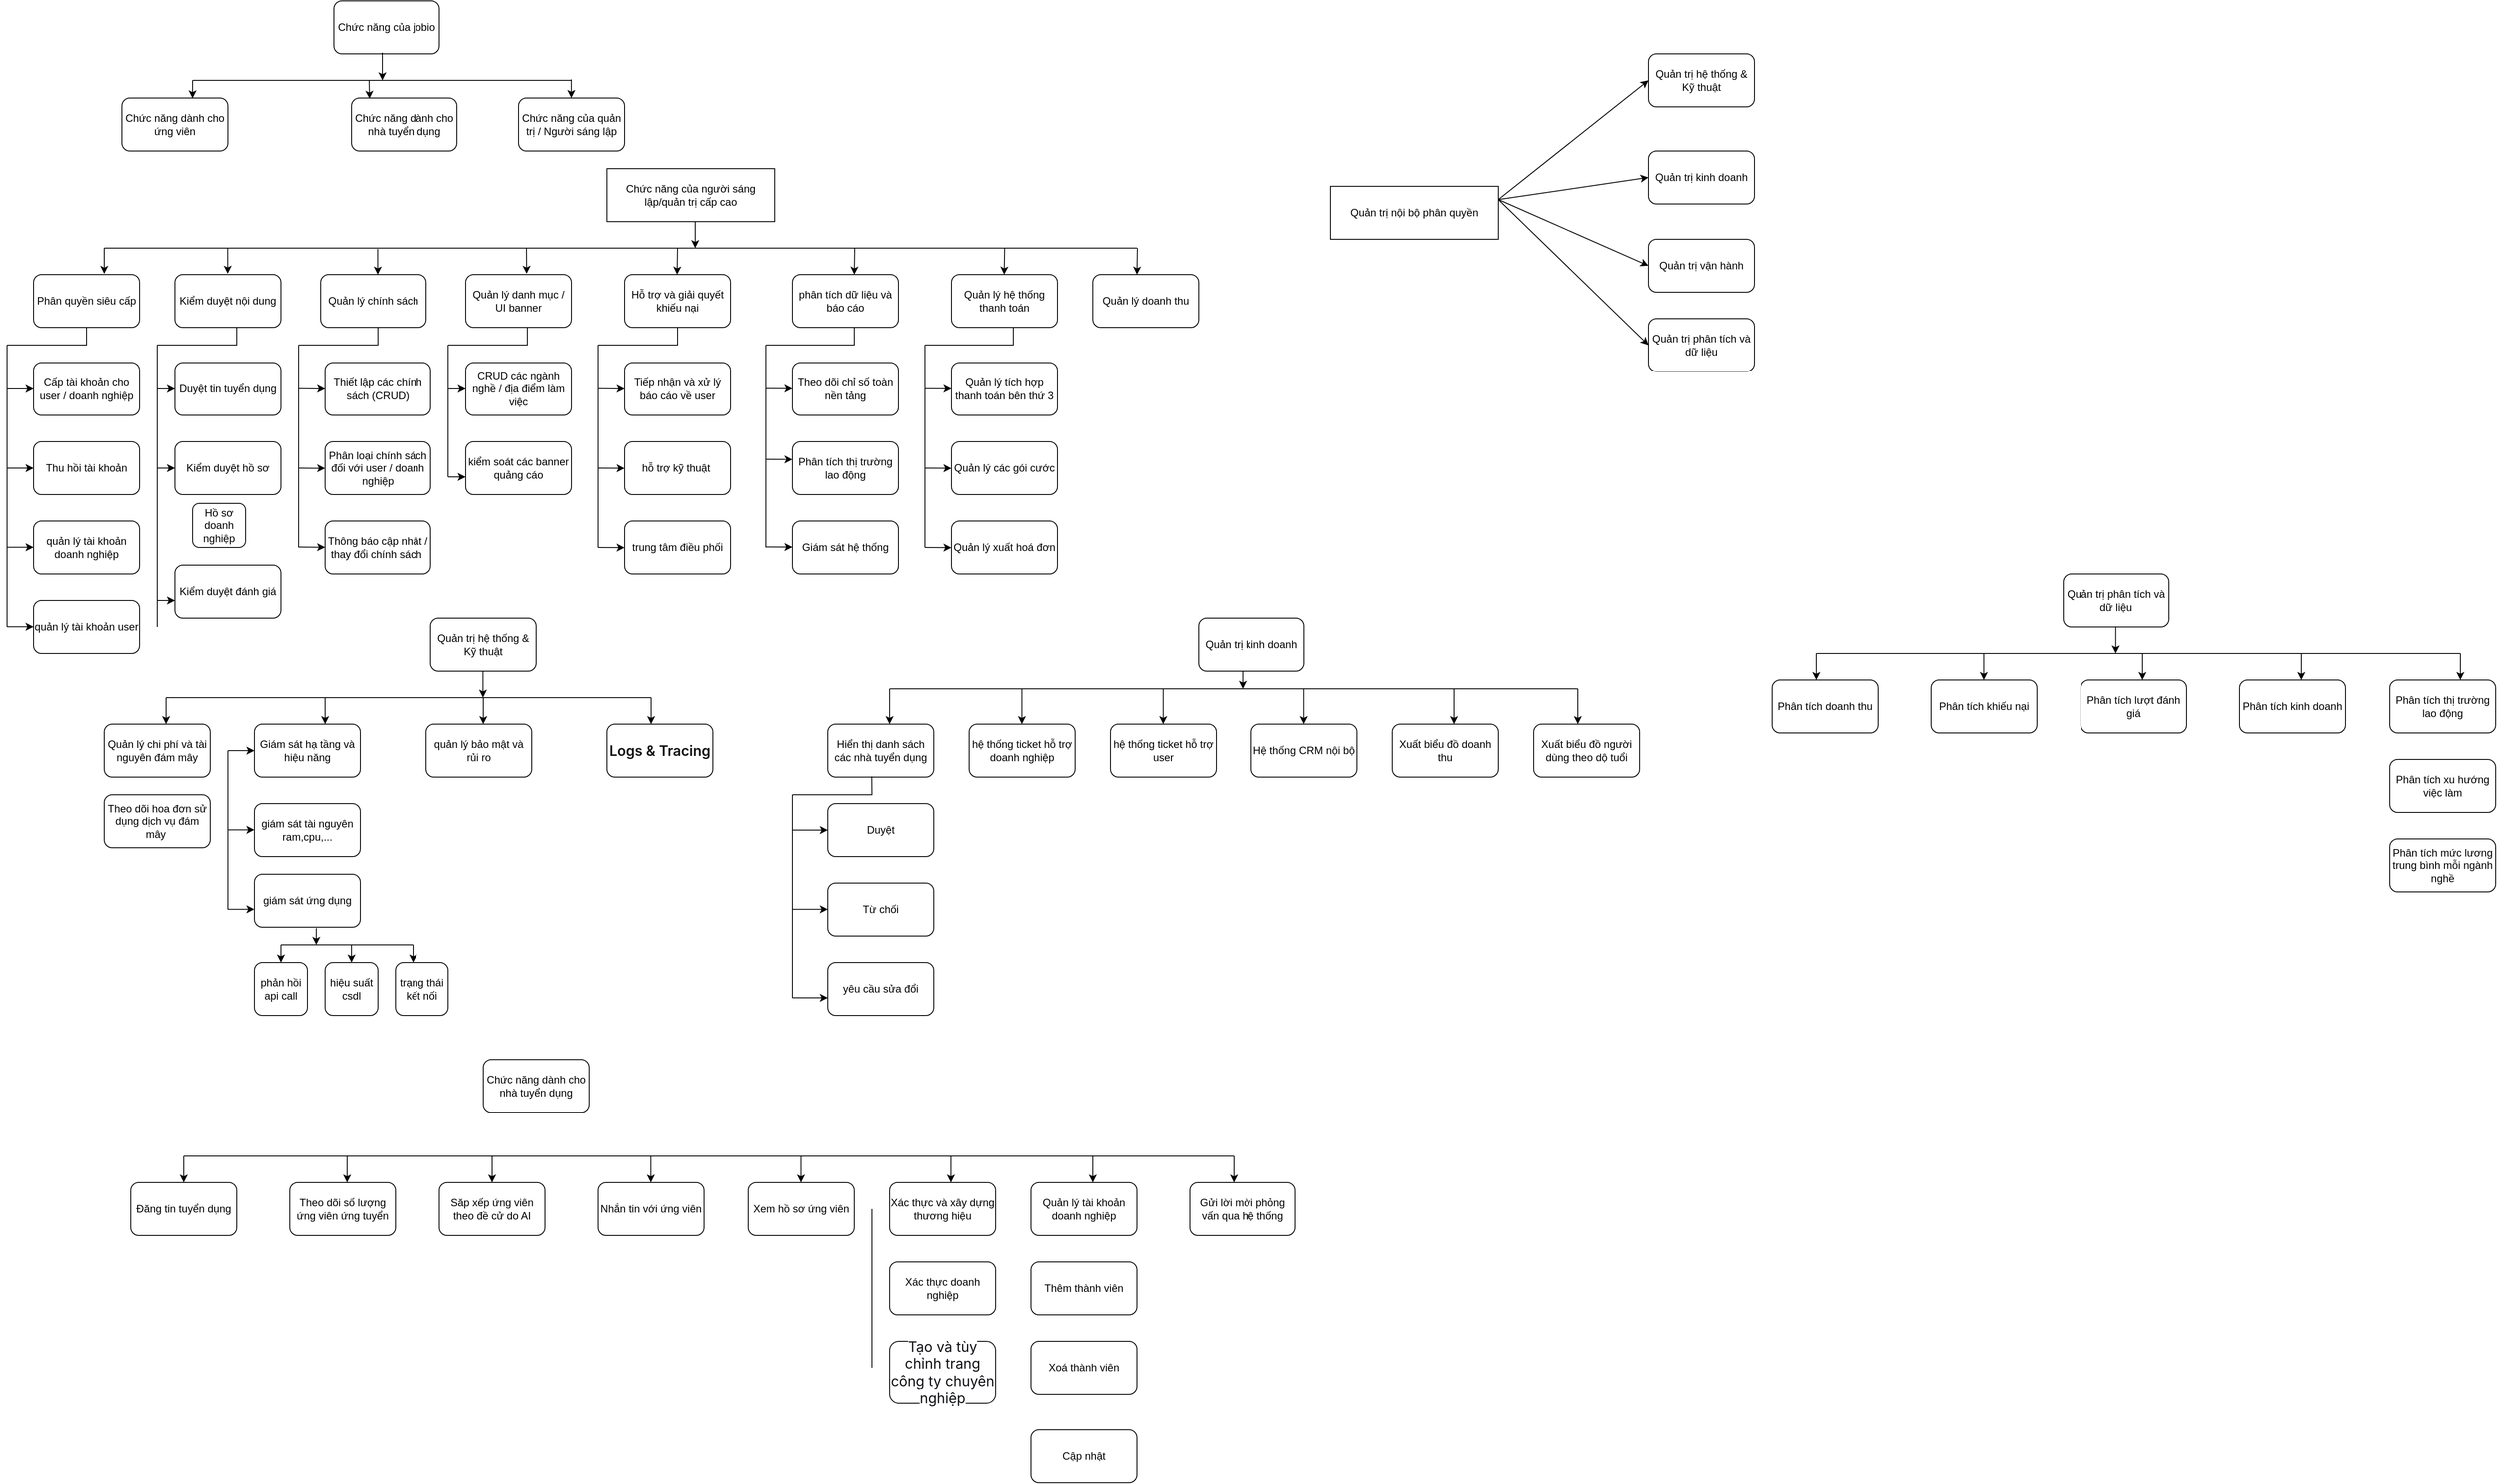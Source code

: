 <mxfile version="28.2.8">
  <diagram name="Page-1" id="l68N9XP2YMsely-68K35">
    <mxGraphModel dx="1571" dy="862" grid="1" gridSize="10" guides="1" tooltips="1" connect="1" arrows="1" fold="1" page="1" pageScale="1" pageWidth="850" pageHeight="1100" math="0" shadow="0">
      <root>
        <mxCell id="0" />
        <mxCell id="1" parent="0" />
        <mxCell id="_bx83p4NyNRHjwheVg7h-1" value="Chức năng của jobio" style="rounded=1;whiteSpace=wrap;html=1;" parent="1" vertex="1">
          <mxGeometry x="410" y="40" width="120" height="60" as="geometry" />
        </mxCell>
        <mxCell id="_bx83p4NyNRHjwheVg7h-2" value="Chức năng dành cho ứng viên" style="rounded=1;whiteSpace=wrap;html=1;" parent="1" vertex="1">
          <mxGeometry x="170" y="150" width="120" height="60" as="geometry" />
        </mxCell>
        <mxCell id="_bx83p4NyNRHjwheVg7h-3" value="Chức năng dành cho nhà tuyển dụng" style="rounded=1;whiteSpace=wrap;html=1;" parent="1" vertex="1">
          <mxGeometry x="430" y="150" width="120" height="60" as="geometry" />
        </mxCell>
        <mxCell id="_bx83p4NyNRHjwheVg7h-4" value="" style="endArrow=none;html=1;rounded=0;" parent="1" edge="1">
          <mxGeometry width="50" height="50" relative="1" as="geometry">
            <mxPoint x="250" y="130" as="sourcePoint" />
            <mxPoint x="680" y="130" as="targetPoint" />
          </mxGeometry>
        </mxCell>
        <mxCell id="_bx83p4NyNRHjwheVg7h-5" value="" style="endArrow=classic;html=1;rounded=0;entryX=0.17;entryY=0.013;entryDx=0;entryDy=0;entryPerimeter=0;" parent="1" target="_bx83p4NyNRHjwheVg7h-3" edge="1">
          <mxGeometry width="50" height="50" relative="1" as="geometry">
            <mxPoint x="450" y="130" as="sourcePoint" />
            <mxPoint x="500" y="80" as="targetPoint" />
          </mxGeometry>
        </mxCell>
        <mxCell id="_bx83p4NyNRHjwheVg7h-6" value="" style="endArrow=classic;html=1;rounded=0;exitX=0.458;exitY=0.977;exitDx=0;exitDy=0;exitPerimeter=0;" parent="1" source="_bx83p4NyNRHjwheVg7h-1" edge="1">
          <mxGeometry width="50" height="50" relative="1" as="geometry">
            <mxPoint x="360" y="200" as="sourcePoint" />
            <mxPoint x="465" y="130" as="targetPoint" />
          </mxGeometry>
        </mxCell>
        <mxCell id="_bx83p4NyNRHjwheVg7h-7" value="" style="endArrow=classic;html=1;rounded=0;entryX=0.666;entryY=0.006;entryDx=0;entryDy=0;entryPerimeter=0;" parent="1" target="_bx83p4NyNRHjwheVg7h-2" edge="1">
          <mxGeometry width="50" height="50" relative="1" as="geometry">
            <mxPoint x="250" y="130" as="sourcePoint" />
            <mxPoint x="310" y="190" as="targetPoint" />
          </mxGeometry>
        </mxCell>
        <mxCell id="_bx83p4NyNRHjwheVg7h-8" value="Chức năng của quản trị / Người sáng lập" style="rounded=1;whiteSpace=wrap;html=1;" parent="1" vertex="1">
          <mxGeometry x="620" y="150" width="120" height="60" as="geometry" />
        </mxCell>
        <mxCell id="_bx83p4NyNRHjwheVg7h-9" value="" style="endArrow=classic;html=1;rounded=0;entryX=0.17;entryY=0.013;entryDx=0;entryDy=0;entryPerimeter=0;" parent="1" edge="1">
          <mxGeometry width="50" height="50" relative="1" as="geometry">
            <mxPoint x="679.9" y="129" as="sourcePoint" />
            <mxPoint x="679.9" y="150" as="targetPoint" />
          </mxGeometry>
        </mxCell>
        <mxCell id="_bx83p4NyNRHjwheVg7h-10" value="Chức năng của người sáng lập/quản trị cấp cao" style="rounded=0;whiteSpace=wrap;html=1;" parent="1" vertex="1">
          <mxGeometry x="720" y="230" width="190" height="60" as="geometry" />
        </mxCell>
        <mxCell id="_bx83p4NyNRHjwheVg7h-11" value="Phân quyền siêu cấp" style="rounded=1;whiteSpace=wrap;html=1;" parent="1" vertex="1">
          <mxGeometry x="70" y="350" width="120" height="60" as="geometry" />
        </mxCell>
        <mxCell id="_bx83p4NyNRHjwheVg7h-12" value="Cấp tài khoản cho user / doanh nghiệp" style="rounded=1;whiteSpace=wrap;html=1;" parent="1" vertex="1">
          <mxGeometry x="70" y="450" width="120" height="60" as="geometry" />
        </mxCell>
        <mxCell id="_bx83p4NyNRHjwheVg7h-13" value="Thu hồi tài khoản" style="rounded=1;whiteSpace=wrap;html=1;" parent="1" vertex="1">
          <mxGeometry x="70" y="540" width="120" height="60" as="geometry" />
        </mxCell>
        <mxCell id="_bx83p4NyNRHjwheVg7h-14" value="quản lý tài khoản doanh nghiệp" style="rounded=1;whiteSpace=wrap;html=1;" parent="1" vertex="1">
          <mxGeometry x="70" y="630" width="120" height="60" as="geometry" />
        </mxCell>
        <mxCell id="_bx83p4NyNRHjwheVg7h-15" value="quản lý tài khoản user" style="rounded=1;whiteSpace=wrap;html=1;" parent="1" vertex="1">
          <mxGeometry x="70" y="720" width="120" height="60" as="geometry" />
        </mxCell>
        <mxCell id="_bx83p4NyNRHjwheVg7h-16" value="" style="endArrow=none;html=1;rounded=0;" parent="1" edge="1">
          <mxGeometry width="50" height="50" relative="1" as="geometry">
            <mxPoint x="40" y="750" as="sourcePoint" />
            <mxPoint x="40" y="430" as="targetPoint" />
          </mxGeometry>
        </mxCell>
        <mxCell id="_bx83p4NyNRHjwheVg7h-17" value="" style="endArrow=classic;html=1;rounded=0;entryX=0;entryY=0.5;entryDx=0;entryDy=0;" parent="1" target="_bx83p4NyNRHjwheVg7h-12" edge="1">
          <mxGeometry width="50" height="50" relative="1" as="geometry">
            <mxPoint x="40" y="480" as="sourcePoint" />
            <mxPoint x="90" y="430" as="targetPoint" />
          </mxGeometry>
        </mxCell>
        <mxCell id="_bx83p4NyNRHjwheVg7h-18" value="" style="endArrow=classic;html=1;rounded=0;entryX=0;entryY=0.5;entryDx=0;entryDy=0;" parent="1" edge="1">
          <mxGeometry width="50" height="50" relative="1" as="geometry">
            <mxPoint x="40" y="570" as="sourcePoint" />
            <mxPoint x="70" y="570" as="targetPoint" />
          </mxGeometry>
        </mxCell>
        <mxCell id="_bx83p4NyNRHjwheVg7h-19" value="" style="endArrow=classic;html=1;rounded=0;entryX=0;entryY=0.5;entryDx=0;entryDy=0;" parent="1" edge="1">
          <mxGeometry width="50" height="50" relative="1" as="geometry">
            <mxPoint x="40" y="659.76" as="sourcePoint" />
            <mxPoint x="70" y="659.76" as="targetPoint" />
          </mxGeometry>
        </mxCell>
        <mxCell id="_bx83p4NyNRHjwheVg7h-20" value="" style="endArrow=classic;html=1;rounded=0;entryX=0;entryY=0.5;entryDx=0;entryDy=0;" parent="1" edge="1">
          <mxGeometry width="50" height="50" relative="1" as="geometry">
            <mxPoint x="40" y="749.76" as="sourcePoint" />
            <mxPoint x="70" y="749.76" as="targetPoint" />
          </mxGeometry>
        </mxCell>
        <mxCell id="_bx83p4NyNRHjwheVg7h-21" value="" style="endArrow=none;html=1;rounded=0;entryX=0.5;entryY=1;entryDx=0;entryDy=0;" parent="1" target="_bx83p4NyNRHjwheVg7h-11" edge="1">
          <mxGeometry width="50" height="50" relative="1" as="geometry">
            <mxPoint x="40" y="430" as="sourcePoint" />
            <mxPoint x="90" y="380" as="targetPoint" />
            <Array as="points">
              <mxPoint x="130" y="430" />
            </Array>
          </mxGeometry>
        </mxCell>
        <mxCell id="_bx83p4NyNRHjwheVg7h-22" value="Kiểm duyệt nội dung" style="rounded=1;whiteSpace=wrap;html=1;" parent="1" vertex="1">
          <mxGeometry x="230" y="350" width="120" height="60" as="geometry" />
        </mxCell>
        <mxCell id="_bx83p4NyNRHjwheVg7h-23" value="Duyệt tin tuyển dụng" style="rounded=1;whiteSpace=wrap;html=1;" parent="1" vertex="1">
          <mxGeometry x="230" y="450" width="120" height="60" as="geometry" />
        </mxCell>
        <mxCell id="_bx83p4NyNRHjwheVg7h-24" value="Kiểm duyệt hồ sơ" style="rounded=1;whiteSpace=wrap;html=1;" parent="1" vertex="1">
          <mxGeometry x="230" y="540" width="120" height="60" as="geometry" />
        </mxCell>
        <mxCell id="_bx83p4NyNRHjwheVg7h-25" value="Hồ sơ doanh nghiệp" style="rounded=1;whiteSpace=wrap;html=1;" parent="1" vertex="1">
          <mxGeometry x="250" y="610" width="60" height="50" as="geometry" />
        </mxCell>
        <mxCell id="_bx83p4NyNRHjwheVg7h-26" value="Kiểm duyệt đánh giá" style="rounded=1;whiteSpace=wrap;html=1;" parent="1" vertex="1">
          <mxGeometry x="230" y="680" width="120" height="60" as="geometry" />
        </mxCell>
        <mxCell id="_bx83p4NyNRHjwheVg7h-27" value="" style="endArrow=none;html=1;rounded=0;" parent="1" edge="1">
          <mxGeometry width="50" height="50" relative="1" as="geometry">
            <mxPoint x="210" y="750" as="sourcePoint" />
            <mxPoint x="210" y="430" as="targetPoint" />
          </mxGeometry>
        </mxCell>
        <mxCell id="_bx83p4NyNRHjwheVg7h-28" value="" style="endArrow=none;html=1;rounded=0;entryX=0.5;entryY=1;entryDx=0;entryDy=0;" parent="1" edge="1">
          <mxGeometry width="50" height="50" relative="1" as="geometry">
            <mxPoint x="210" y="430" as="sourcePoint" />
            <mxPoint x="300" y="410" as="targetPoint" />
            <Array as="points">
              <mxPoint x="300" y="430" />
            </Array>
          </mxGeometry>
        </mxCell>
        <mxCell id="_bx83p4NyNRHjwheVg7h-29" value="" style="endArrow=classic;html=1;rounded=0;entryX=0;entryY=0.5;entryDx=0;entryDy=0;" parent="1" target="_bx83p4NyNRHjwheVg7h-23" edge="1">
          <mxGeometry width="50" height="50" relative="1" as="geometry">
            <mxPoint x="210" y="480" as="sourcePoint" />
            <mxPoint x="260" y="430" as="targetPoint" />
          </mxGeometry>
        </mxCell>
        <mxCell id="_bx83p4NyNRHjwheVg7h-30" value="" style="endArrow=classic;html=1;rounded=0;entryX=0;entryY=0.5;entryDx=0;entryDy=0;" parent="1" edge="1">
          <mxGeometry width="50" height="50" relative="1" as="geometry">
            <mxPoint x="210" y="570" as="sourcePoint" />
            <mxPoint x="230" y="570" as="targetPoint" />
          </mxGeometry>
        </mxCell>
        <mxCell id="_bx83p4NyNRHjwheVg7h-31" value="" style="endArrow=classic;html=1;rounded=0;entryX=0;entryY=0.5;entryDx=0;entryDy=0;" parent="1" edge="1">
          <mxGeometry width="50" height="50" relative="1" as="geometry">
            <mxPoint x="210" y="720" as="sourcePoint" />
            <mxPoint x="230" y="720" as="targetPoint" />
          </mxGeometry>
        </mxCell>
        <mxCell id="_bx83p4NyNRHjwheVg7h-32" value="Quản lý chính sách" style="rounded=1;whiteSpace=wrap;html=1;" parent="1" vertex="1">
          <mxGeometry x="395" y="350" width="120" height="60" as="geometry" />
        </mxCell>
        <mxCell id="_bx83p4NyNRHjwheVg7h-33" value="Thiết lập các chính sách (CRUD)" style="rounded=1;whiteSpace=wrap;html=1;" parent="1" vertex="1">
          <mxGeometry x="400" y="450" width="120" height="60" as="geometry" />
        </mxCell>
        <mxCell id="_bx83p4NyNRHjwheVg7h-34" value="Phân loại chính sách đối với user / doanh nghiệp" style="rounded=1;whiteSpace=wrap;html=1;" parent="1" vertex="1">
          <mxGeometry x="400" y="540" width="120" height="60" as="geometry" />
        </mxCell>
        <mxCell id="_bx83p4NyNRHjwheVg7h-35" value="Thông báo cập nhật / thay đổi chính sách&amp;nbsp;" style="rounded=1;whiteSpace=wrap;html=1;" parent="1" vertex="1">
          <mxGeometry x="400" y="630" width="120" height="60" as="geometry" />
        </mxCell>
        <mxCell id="_bx83p4NyNRHjwheVg7h-36" value="" style="endArrow=none;html=1;rounded=0;" parent="1" edge="1">
          <mxGeometry width="50" height="50" relative="1" as="geometry">
            <mxPoint x="370" y="660" as="sourcePoint" />
            <mxPoint x="370" y="430" as="targetPoint" />
          </mxGeometry>
        </mxCell>
        <mxCell id="_bx83p4NyNRHjwheVg7h-37" value="" style="endArrow=classic;html=1;rounded=0;entryX=0;entryY=0.5;entryDx=0;entryDy=0;" parent="1" target="_bx83p4NyNRHjwheVg7h-33" edge="1">
          <mxGeometry width="50" height="50" relative="1" as="geometry">
            <mxPoint x="370" y="479.76" as="sourcePoint" />
            <mxPoint x="390" y="479.76" as="targetPoint" />
          </mxGeometry>
        </mxCell>
        <mxCell id="_bx83p4NyNRHjwheVg7h-38" value="" style="endArrow=classic;html=1;rounded=0;entryX=0;entryY=0.5;entryDx=0;entryDy=0;" parent="1" edge="1">
          <mxGeometry width="50" height="50" relative="1" as="geometry">
            <mxPoint x="370" y="659.52" as="sourcePoint" />
            <mxPoint x="400" y="659.76" as="targetPoint" />
          </mxGeometry>
        </mxCell>
        <mxCell id="_bx83p4NyNRHjwheVg7h-39" value="" style="endArrow=classic;html=1;rounded=0;entryX=0;entryY=0.5;entryDx=0;entryDy=0;" parent="1" edge="1">
          <mxGeometry width="50" height="50" relative="1" as="geometry">
            <mxPoint x="370" y="570" as="sourcePoint" />
            <mxPoint x="400" y="570.24" as="targetPoint" />
          </mxGeometry>
        </mxCell>
        <mxCell id="_bx83p4NyNRHjwheVg7h-40" value="" style="endArrow=none;html=1;rounded=0;entryX=0.5;entryY=1;entryDx=0;entryDy=0;" parent="1" edge="1">
          <mxGeometry width="50" height="50" relative="1" as="geometry">
            <mxPoint x="370" y="430" as="sourcePoint" />
            <mxPoint x="460" y="410" as="targetPoint" />
            <Array as="points">
              <mxPoint x="460" y="430" />
            </Array>
          </mxGeometry>
        </mxCell>
        <mxCell id="_bx83p4NyNRHjwheVg7h-41" value="" style="endArrow=none;html=1;rounded=0;" parent="1" edge="1">
          <mxGeometry width="50" height="50" relative="1" as="geometry">
            <mxPoint x="150" y="320" as="sourcePoint" />
            <mxPoint x="1320" y="320" as="targetPoint" />
          </mxGeometry>
        </mxCell>
        <mxCell id="_bx83p4NyNRHjwheVg7h-42" value="" style="endArrow=classic;html=1;rounded=0;entryX=0.667;entryY=-0.014;entryDx=0;entryDy=0;entryPerimeter=0;" parent="1" target="_bx83p4NyNRHjwheVg7h-11" edge="1">
          <mxGeometry width="50" height="50" relative="1" as="geometry">
            <mxPoint x="150" y="320" as="sourcePoint" />
            <mxPoint x="200" y="270" as="targetPoint" />
          </mxGeometry>
        </mxCell>
        <mxCell id="_bx83p4NyNRHjwheVg7h-43" value="" style="endArrow=classic;html=1;rounded=0;entryX=0.667;entryY=-0.014;entryDx=0;entryDy=0;entryPerimeter=0;" parent="1" edge="1">
          <mxGeometry width="50" height="50" relative="1" as="geometry">
            <mxPoint x="289.76" y="320" as="sourcePoint" />
            <mxPoint x="289.76" y="349" as="targetPoint" />
          </mxGeometry>
        </mxCell>
        <mxCell id="_bx83p4NyNRHjwheVg7h-44" value="" style="endArrow=classic;html=1;rounded=0;entryX=0.667;entryY=-0.014;entryDx=0;entryDy=0;entryPerimeter=0;" parent="1" edge="1">
          <mxGeometry width="50" height="50" relative="1" as="geometry">
            <mxPoint x="459.76" y="321" as="sourcePoint" />
            <mxPoint x="459.76" y="350" as="targetPoint" />
          </mxGeometry>
        </mxCell>
        <mxCell id="_bx83p4NyNRHjwheVg7h-45" value="Quản lý danh mục / UI banner" style="rounded=1;whiteSpace=wrap;html=1;" parent="1" vertex="1">
          <mxGeometry x="560" y="350" width="120" height="60" as="geometry" />
        </mxCell>
        <mxCell id="_bx83p4NyNRHjwheVg7h-46" value="CRUD các ngành nghề / địa điểm làm việc" style="rounded=1;whiteSpace=wrap;html=1;" parent="1" vertex="1">
          <mxGeometry x="560" y="450" width="120" height="60" as="geometry" />
        </mxCell>
        <mxCell id="_bx83p4NyNRHjwheVg7h-47" value="kiểm soát các banner quảng cáo" style="rounded=1;whiteSpace=wrap;html=1;" parent="1" vertex="1">
          <mxGeometry x="560" y="540" width="120" height="60" as="geometry" />
        </mxCell>
        <mxCell id="_bx83p4NyNRHjwheVg7h-48" value="Hỗ trợ và giải quyết khiếu nại" style="rounded=1;whiteSpace=wrap;html=1;" parent="1" vertex="1">
          <mxGeometry x="740" y="350" width="120" height="60" as="geometry" />
        </mxCell>
        <mxCell id="_bx83p4NyNRHjwheVg7h-49" value="Tiếp nhận và xử lý báo cáo về user" style="rounded=1;whiteSpace=wrap;html=1;" parent="1" vertex="1">
          <mxGeometry x="740" y="450" width="120" height="60" as="geometry" />
        </mxCell>
        <mxCell id="_bx83p4NyNRHjwheVg7h-50" value="hỗ trợ kỹ thuật&amp;nbsp;" style="rounded=1;whiteSpace=wrap;html=1;" parent="1" vertex="1">
          <mxGeometry x="740" y="540" width="120" height="60" as="geometry" />
        </mxCell>
        <mxCell id="_bx83p4NyNRHjwheVg7h-51" value="trung tâm điều phối" style="rounded=1;whiteSpace=wrap;html=1;" parent="1" vertex="1">
          <mxGeometry x="740" y="630" width="120" height="60" as="geometry" />
        </mxCell>
        <mxCell id="_bx83p4NyNRHjwheVg7h-52" value="phân tích dữ liệu và báo cáo" style="rounded=1;whiteSpace=wrap;html=1;" parent="1" vertex="1">
          <mxGeometry x="930" y="350" width="120" height="60" as="geometry" />
        </mxCell>
        <mxCell id="_bx83p4NyNRHjwheVg7h-53" value="Theo dõi chỉ số toàn nền tảng" style="rounded=1;whiteSpace=wrap;html=1;" parent="1" vertex="1">
          <mxGeometry x="930" y="450" width="120" height="60" as="geometry" />
        </mxCell>
        <mxCell id="_bx83p4NyNRHjwheVg7h-54" value="Phân tích thị trường lao động" style="rounded=1;whiteSpace=wrap;html=1;" parent="1" vertex="1">
          <mxGeometry x="930" y="540" width="120" height="60" as="geometry" />
        </mxCell>
        <mxCell id="_bx83p4NyNRHjwheVg7h-55" value="Giám sát hệ thống" style="rounded=1;whiteSpace=wrap;html=1;" parent="1" vertex="1">
          <mxGeometry x="930" y="630" width="120" height="60" as="geometry" />
        </mxCell>
        <mxCell id="_bx83p4NyNRHjwheVg7h-56" value="" style="endArrow=classic;html=1;rounded=0;entryX=0.577;entryY=-0.016;entryDx=0;entryDy=0;entryPerimeter=0;" parent="1" target="_bx83p4NyNRHjwheVg7h-45" edge="1">
          <mxGeometry width="50" height="50" relative="1" as="geometry">
            <mxPoint x="629" y="320" as="sourcePoint" />
            <mxPoint x="680" y="270" as="targetPoint" />
          </mxGeometry>
        </mxCell>
        <mxCell id="_bx83p4NyNRHjwheVg7h-57" value="" style="endArrow=classic;html=1;rounded=0;entryX=0.577;entryY=-0.016;entryDx=0;entryDy=0;entryPerimeter=0;" parent="1" edge="1">
          <mxGeometry width="50" height="50" relative="1" as="geometry">
            <mxPoint x="800" y="320" as="sourcePoint" />
            <mxPoint x="799.5" y="350" as="targetPoint" />
          </mxGeometry>
        </mxCell>
        <mxCell id="_bx83p4NyNRHjwheVg7h-58" value="" style="endArrow=classic;html=1;rounded=0;entryX=0.577;entryY=-0.016;entryDx=0;entryDy=0;entryPerimeter=0;" parent="1" edge="1">
          <mxGeometry width="50" height="50" relative="1" as="geometry">
            <mxPoint x="1000.5" y="320" as="sourcePoint" />
            <mxPoint x="1000" y="350" as="targetPoint" />
          </mxGeometry>
        </mxCell>
        <mxCell id="_bx83p4NyNRHjwheVg7h-59" value="" style="endArrow=none;html=1;rounded=0;" parent="1" edge="1">
          <mxGeometry width="50" height="50" relative="1" as="geometry">
            <mxPoint x="540" y="580" as="sourcePoint" />
            <mxPoint x="540" y="430" as="targetPoint" />
          </mxGeometry>
        </mxCell>
        <mxCell id="_bx83p4NyNRHjwheVg7h-60" value="" style="endArrow=none;html=1;rounded=0;entryX=0.5;entryY=1;entryDx=0;entryDy=0;" parent="1" edge="1">
          <mxGeometry width="50" height="50" relative="1" as="geometry">
            <mxPoint x="540" y="430" as="sourcePoint" />
            <mxPoint x="630" y="410" as="targetPoint" />
            <Array as="points">
              <mxPoint x="630" y="430" />
            </Array>
          </mxGeometry>
        </mxCell>
        <mxCell id="_bx83p4NyNRHjwheVg7h-61" value="" style="endArrow=classic;html=1;rounded=0;" parent="1" edge="1">
          <mxGeometry width="50" height="50" relative="1" as="geometry">
            <mxPoint x="540" y="480" as="sourcePoint" />
            <mxPoint x="560" y="480" as="targetPoint" />
          </mxGeometry>
        </mxCell>
        <mxCell id="_bx83p4NyNRHjwheVg7h-62" value="" style="endArrow=classic;html=1;rounded=0;" parent="1" edge="1">
          <mxGeometry width="50" height="50" relative="1" as="geometry">
            <mxPoint x="540" y="580" as="sourcePoint" />
            <mxPoint x="560" y="580" as="targetPoint" />
          </mxGeometry>
        </mxCell>
        <mxCell id="_bx83p4NyNRHjwheVg7h-63" value="" style="endArrow=none;html=1;rounded=0;" parent="1" edge="1">
          <mxGeometry width="50" height="50" relative="1" as="geometry">
            <mxPoint x="710" y="660" as="sourcePoint" />
            <mxPoint x="710" y="430" as="targetPoint" />
          </mxGeometry>
        </mxCell>
        <mxCell id="_bx83p4NyNRHjwheVg7h-64" value="" style="endArrow=none;html=1;rounded=0;entryX=0.5;entryY=1;entryDx=0;entryDy=0;" parent="1" edge="1">
          <mxGeometry width="50" height="50" relative="1" as="geometry">
            <mxPoint x="710" y="430" as="sourcePoint" />
            <mxPoint x="800" y="410" as="targetPoint" />
            <Array as="points">
              <mxPoint x="800" y="430" />
            </Array>
          </mxGeometry>
        </mxCell>
        <mxCell id="_bx83p4NyNRHjwheVg7h-65" value="" style="endArrow=classic;html=1;rounded=0;entryX=0;entryY=0.5;entryDx=0;entryDy=0;" parent="1" target="_bx83p4NyNRHjwheVg7h-49" edge="1">
          <mxGeometry width="50" height="50" relative="1" as="geometry">
            <mxPoint x="710" y="479.81" as="sourcePoint" />
            <mxPoint x="730" y="479.81" as="targetPoint" />
          </mxGeometry>
        </mxCell>
        <mxCell id="_bx83p4NyNRHjwheVg7h-66" value="" style="endArrow=classic;html=1;rounded=0;entryX=0;entryY=0.5;entryDx=0;entryDy=0;" parent="1" edge="1">
          <mxGeometry width="50" height="50" relative="1" as="geometry">
            <mxPoint x="710" y="570" as="sourcePoint" />
            <mxPoint x="740" y="570.19" as="targetPoint" />
          </mxGeometry>
        </mxCell>
        <mxCell id="_bx83p4NyNRHjwheVg7h-67" value="" style="endArrow=classic;html=1;rounded=0;entryX=0;entryY=0.5;entryDx=0;entryDy=0;" parent="1" edge="1">
          <mxGeometry width="50" height="50" relative="1" as="geometry">
            <mxPoint x="710" y="660" as="sourcePoint" />
            <mxPoint x="740" y="660.19" as="targetPoint" />
          </mxGeometry>
        </mxCell>
        <mxCell id="_bx83p4NyNRHjwheVg7h-68" value="" style="endArrow=none;html=1;rounded=0;" parent="1" edge="1">
          <mxGeometry width="50" height="50" relative="1" as="geometry">
            <mxPoint x="900" y="660" as="sourcePoint" />
            <mxPoint x="900" y="430" as="targetPoint" />
          </mxGeometry>
        </mxCell>
        <mxCell id="_bx83p4NyNRHjwheVg7h-69" value="" style="endArrow=none;html=1;rounded=0;entryX=0.5;entryY=1;entryDx=0;entryDy=0;" parent="1" edge="1">
          <mxGeometry width="50" height="50" relative="1" as="geometry">
            <mxPoint x="900" y="430" as="sourcePoint" />
            <mxPoint x="1000" y="410" as="targetPoint" />
            <Array as="points">
              <mxPoint x="1000" y="430" />
            </Array>
          </mxGeometry>
        </mxCell>
        <mxCell id="_bx83p4NyNRHjwheVg7h-70" value="" style="endArrow=classic;html=1;rounded=0;entryX=0;entryY=0.5;entryDx=0;entryDy=0;" parent="1" edge="1">
          <mxGeometry width="50" height="50" relative="1" as="geometry">
            <mxPoint x="900" y="479.67" as="sourcePoint" />
            <mxPoint x="930" y="479.86" as="targetPoint" />
          </mxGeometry>
        </mxCell>
        <mxCell id="_bx83p4NyNRHjwheVg7h-71" value="" style="endArrow=classic;html=1;rounded=0;entryX=0;entryY=0.5;entryDx=0;entryDy=0;" parent="1" edge="1">
          <mxGeometry width="50" height="50" relative="1" as="geometry">
            <mxPoint x="900" y="560" as="sourcePoint" />
            <mxPoint x="930" y="560.19" as="targetPoint" />
          </mxGeometry>
        </mxCell>
        <mxCell id="_bx83p4NyNRHjwheVg7h-72" value="" style="endArrow=classic;html=1;rounded=0;entryX=0;entryY=0.5;entryDx=0;entryDy=0;" parent="1" edge="1">
          <mxGeometry width="50" height="50" relative="1" as="geometry">
            <mxPoint x="900" y="659.33" as="sourcePoint" />
            <mxPoint x="930" y="659.52" as="targetPoint" />
          </mxGeometry>
        </mxCell>
        <mxCell id="_bx83p4NyNRHjwheVg7h-73" value="Quản lý hệ thống thanh toán" style="rounded=1;whiteSpace=wrap;html=1;" parent="1" vertex="1">
          <mxGeometry x="1110" y="350" width="120" height="60" as="geometry" />
        </mxCell>
        <mxCell id="_bx83p4NyNRHjwheVg7h-74" value="Quản lý tích hợp thanh toán bên thứ 3" style="rounded=1;whiteSpace=wrap;html=1;" parent="1" vertex="1">
          <mxGeometry x="1110" y="450" width="120" height="60" as="geometry" />
        </mxCell>
        <mxCell id="_bx83p4NyNRHjwheVg7h-75" value="Quản lý các gói cước" style="rounded=1;whiteSpace=wrap;html=1;" parent="1" vertex="1">
          <mxGeometry x="1110" y="540" width="120" height="60" as="geometry" />
        </mxCell>
        <mxCell id="_bx83p4NyNRHjwheVg7h-76" value="Quản lý xuất hoá đơn" style="rounded=1;whiteSpace=wrap;html=1;" parent="1" vertex="1">
          <mxGeometry x="1110" y="630" width="120" height="60" as="geometry" />
        </mxCell>
        <mxCell id="_bx83p4NyNRHjwheVg7h-77" value="" style="endArrow=none;html=1;rounded=0;" parent="1" edge="1">
          <mxGeometry width="50" height="50" relative="1" as="geometry">
            <mxPoint x="1080" y="660" as="sourcePoint" />
            <mxPoint x="1080" y="430" as="targetPoint" />
          </mxGeometry>
        </mxCell>
        <mxCell id="_bx83p4NyNRHjwheVg7h-78" value="" style="endArrow=classic;html=1;rounded=0;entryX=0;entryY=0.5;entryDx=0;entryDy=0;" parent="1" edge="1">
          <mxGeometry width="50" height="50" relative="1" as="geometry">
            <mxPoint x="1080" y="479.71" as="sourcePoint" />
            <mxPoint x="1110" y="479.9" as="targetPoint" />
          </mxGeometry>
        </mxCell>
        <mxCell id="_bx83p4NyNRHjwheVg7h-79" value="" style="endArrow=classic;html=1;rounded=0;entryX=0;entryY=0.5;entryDx=0;entryDy=0;" parent="1" edge="1">
          <mxGeometry width="50" height="50" relative="1" as="geometry">
            <mxPoint x="1080" y="570" as="sourcePoint" />
            <mxPoint x="1110" y="570.19" as="targetPoint" />
          </mxGeometry>
        </mxCell>
        <mxCell id="_bx83p4NyNRHjwheVg7h-80" value="" style="endArrow=classic;html=1;rounded=0;entryX=0;entryY=0.5;entryDx=0;entryDy=0;" parent="1" edge="1">
          <mxGeometry width="50" height="50" relative="1" as="geometry">
            <mxPoint x="1080" y="660" as="sourcePoint" />
            <mxPoint x="1110" y="660.19" as="targetPoint" />
          </mxGeometry>
        </mxCell>
        <mxCell id="_bx83p4NyNRHjwheVg7h-81" value="" style="endArrow=none;html=1;rounded=0;entryX=0.5;entryY=1;entryDx=0;entryDy=0;" parent="1" edge="1">
          <mxGeometry width="50" height="50" relative="1" as="geometry">
            <mxPoint x="1080" y="430" as="sourcePoint" />
            <mxPoint x="1180" y="410" as="targetPoint" />
            <Array as="points">
              <mxPoint x="1180" y="430" />
            </Array>
          </mxGeometry>
        </mxCell>
        <mxCell id="_bx83p4NyNRHjwheVg7h-82" value="" style="endArrow=classic;html=1;rounded=0;entryX=0.577;entryY=-0.016;entryDx=0;entryDy=0;entryPerimeter=0;" parent="1" edge="1">
          <mxGeometry width="50" height="50" relative="1" as="geometry">
            <mxPoint x="1170.21" y="320" as="sourcePoint" />
            <mxPoint x="1169.71" y="350" as="targetPoint" />
          </mxGeometry>
        </mxCell>
        <mxCell id="_bx83p4NyNRHjwheVg7h-83" value="Quản lý doanh thu" style="rounded=1;whiteSpace=wrap;html=1;" parent="1" vertex="1">
          <mxGeometry x="1270" y="350" width="120" height="60" as="geometry" />
        </mxCell>
        <mxCell id="_bx83p4NyNRHjwheVg7h-84" value="" style="endArrow=classic;html=1;rounded=0;" parent="1" edge="1">
          <mxGeometry width="50" height="50" relative="1" as="geometry">
            <mxPoint x="820" y="290" as="sourcePoint" />
            <mxPoint x="820" y="320" as="targetPoint" />
          </mxGeometry>
        </mxCell>
        <mxCell id="_bx83p4NyNRHjwheVg7h-85" value="" style="endArrow=classic;html=1;rounded=0;entryX=0.577;entryY=-0.016;entryDx=0;entryDy=0;entryPerimeter=0;" parent="1" edge="1">
          <mxGeometry width="50" height="50" relative="1" as="geometry">
            <mxPoint x="1320.5" y="320" as="sourcePoint" />
            <mxPoint x="1320" y="350" as="targetPoint" />
          </mxGeometry>
        </mxCell>
        <mxCell id="_bx83p4NyNRHjwheVg7h-86" value="Quản trị nội bộ phân quyền" style="rounded=0;whiteSpace=wrap;html=1;" parent="1" vertex="1">
          <mxGeometry x="1540" y="250" width="190" height="60" as="geometry" />
        </mxCell>
        <mxCell id="_bx83p4NyNRHjwheVg7h-87" value="Quản trị hệ thống &amp;amp; Kỹ thuật" style="rounded=1;whiteSpace=wrap;html=1;" parent="1" vertex="1">
          <mxGeometry x="1900" y="100" width="120" height="60" as="geometry" />
        </mxCell>
        <mxCell id="_bx83p4NyNRHjwheVg7h-88" value="Quản trị kinh doanh" style="rounded=1;whiteSpace=wrap;html=1;" parent="1" vertex="1">
          <mxGeometry x="1900" y="210" width="120" height="60" as="geometry" />
        </mxCell>
        <mxCell id="_bx83p4NyNRHjwheVg7h-89" value="Quản trị vận hành" style="rounded=1;whiteSpace=wrap;html=1;" parent="1" vertex="1">
          <mxGeometry x="1900" y="310" width="120" height="60" as="geometry" />
        </mxCell>
        <mxCell id="_bx83p4NyNRHjwheVg7h-90" value="Quản trị phân tích và dữ liệu" style="rounded=1;whiteSpace=wrap;html=1;" parent="1" vertex="1">
          <mxGeometry x="1900" y="400" width="120" height="60" as="geometry" />
        </mxCell>
        <mxCell id="_bx83p4NyNRHjwheVg7h-91" value="" style="endArrow=classic;html=1;rounded=0;exitX=1;exitY=0.25;exitDx=0;exitDy=0;" parent="1" source="_bx83p4NyNRHjwheVg7h-86" edge="1">
          <mxGeometry width="50" height="50" relative="1" as="geometry">
            <mxPoint x="1850" y="180" as="sourcePoint" />
            <mxPoint x="1900" y="130" as="targetPoint" />
          </mxGeometry>
        </mxCell>
        <mxCell id="_bx83p4NyNRHjwheVg7h-92" value="" style="endArrow=classic;html=1;rounded=0;exitX=1;exitY=0.25;exitDx=0;exitDy=0;" parent="1" source="_bx83p4NyNRHjwheVg7h-86" edge="1">
          <mxGeometry width="50" height="50" relative="1" as="geometry">
            <mxPoint x="1730" y="260" as="sourcePoint" />
            <mxPoint x="1900" y="240" as="targetPoint" />
          </mxGeometry>
        </mxCell>
        <mxCell id="_bx83p4NyNRHjwheVg7h-93" value="" style="endArrow=classic;html=1;rounded=0;exitX=1;exitY=0.25;exitDx=0;exitDy=0;" parent="1" source="_bx83p4NyNRHjwheVg7h-86" edge="1">
          <mxGeometry width="50" height="50" relative="1" as="geometry">
            <mxPoint x="1850" y="390" as="sourcePoint" />
            <mxPoint x="1900" y="340" as="targetPoint" />
          </mxGeometry>
        </mxCell>
        <mxCell id="_bx83p4NyNRHjwheVg7h-94" value="" style="endArrow=classic;html=1;rounded=0;exitX=1;exitY=0.25;exitDx=0;exitDy=0;" parent="1" source="_bx83p4NyNRHjwheVg7h-86" edge="1">
          <mxGeometry width="50" height="50" relative="1" as="geometry">
            <mxPoint x="1730" y="270" as="sourcePoint" />
            <mxPoint x="1900" y="430" as="targetPoint" />
          </mxGeometry>
        </mxCell>
        <mxCell id="_bx83p4NyNRHjwheVg7h-95" value="Quản trị hệ thống &amp;amp; Kỹ thuật" style="rounded=1;whiteSpace=wrap;html=1;" parent="1" vertex="1">
          <mxGeometry x="520" y="740" width="120" height="60" as="geometry" />
        </mxCell>
        <mxCell id="_bx83p4NyNRHjwheVg7h-96" value="Giám sát hạ tầng và hiệu năng" style="rounded=1;whiteSpace=wrap;html=1;" parent="1" vertex="1">
          <mxGeometry x="320" y="860" width="120" height="60" as="geometry" />
        </mxCell>
        <mxCell id="_bx83p4NyNRHjwheVg7h-97" value="quản lý bảo mật và rủi ro" style="rounded=1;whiteSpace=wrap;html=1;" parent="1" vertex="1">
          <mxGeometry x="515" y="860" width="120" height="60" as="geometry" />
        </mxCell>
        <mxCell id="_bx83p4NyNRHjwheVg7h-98" value="Quản trị kinh doanh" style="rounded=1;whiteSpace=wrap;html=1;" parent="1" vertex="1">
          <mxGeometry x="1390" y="740" width="120" height="60" as="geometry" />
        </mxCell>
        <mxCell id="_bx83p4NyNRHjwheVg7h-99" value="giám sát tài nguyên ram,cpu,..." style="rounded=1;whiteSpace=wrap;html=1;" parent="1" vertex="1">
          <mxGeometry x="320" y="950" width="120" height="60" as="geometry" />
        </mxCell>
        <mxCell id="_bx83p4NyNRHjwheVg7h-100" value="giám sát ứng dụng" style="rounded=1;whiteSpace=wrap;html=1;" parent="1" vertex="1">
          <mxGeometry x="320" y="1030" width="120" height="60" as="geometry" />
        </mxCell>
        <mxCell id="_bx83p4NyNRHjwheVg7h-101" value="phản hồi api call" style="rounded=1;whiteSpace=wrap;html=1;" parent="1" vertex="1">
          <mxGeometry x="320" y="1130" width="60" height="60" as="geometry" />
        </mxCell>
        <mxCell id="_bx83p4NyNRHjwheVg7h-102" value="hiệu suất csdl" style="rounded=1;whiteSpace=wrap;html=1;" parent="1" vertex="1">
          <mxGeometry x="400" y="1130" width="60" height="60" as="geometry" />
        </mxCell>
        <mxCell id="_bx83p4NyNRHjwheVg7h-103" value="trạng thái kết nối" style="rounded=1;whiteSpace=wrap;html=1;" parent="1" vertex="1">
          <mxGeometry x="480" y="1130" width="60" height="60" as="geometry" />
        </mxCell>
        <mxCell id="_bx83p4NyNRHjwheVg7h-104" value="&lt;span style=&quot;font-weight: 600; color: rgb(15, 17, 21); font-family: quote-cjk-patch, Inter, system-ui, -apple-system, BlinkMacSystemFont, &amp;quot;Segoe UI&amp;quot;, Roboto, Oxygen, Ubuntu, Cantarell, &amp;quot;Open Sans&amp;quot;, &amp;quot;Helvetica Neue&amp;quot;, sans-serif; font-size: 16px; text-align: start; background-color: rgb(255, 255, 255);&quot;&gt;Logs &amp;amp; Tracing&lt;/span&gt;" style="rounded=1;whiteSpace=wrap;html=1;" parent="1" vertex="1">
          <mxGeometry x="720" y="860" width="120" height="60" as="geometry" />
        </mxCell>
        <mxCell id="_bx83p4NyNRHjwheVg7h-105" value="" style="endArrow=none;html=1;rounded=0;" parent="1" edge="1">
          <mxGeometry width="50" height="50" relative="1" as="geometry">
            <mxPoint x="220" y="830" as="sourcePoint" />
            <mxPoint x="770" y="830" as="targetPoint" />
          </mxGeometry>
        </mxCell>
        <mxCell id="_bx83p4NyNRHjwheVg7h-106" value="" style="endArrow=classic;html=1;rounded=0;entryX=0.667;entryY=0;entryDx=0;entryDy=0;entryPerimeter=0;" parent="1" target="_bx83p4NyNRHjwheVg7h-96" edge="1">
          <mxGeometry width="50" height="50" relative="1" as="geometry">
            <mxPoint x="400" y="830" as="sourcePoint" />
            <mxPoint x="450" y="780" as="targetPoint" />
          </mxGeometry>
        </mxCell>
        <mxCell id="_bx83p4NyNRHjwheVg7h-107" value="" style="endArrow=classic;html=1;rounded=0;entryX=0.667;entryY=0;entryDx=0;entryDy=0;entryPerimeter=0;" parent="1" edge="1">
          <mxGeometry width="50" height="50" relative="1" as="geometry">
            <mxPoint x="580" y="830" as="sourcePoint" />
            <mxPoint x="580" y="860" as="targetPoint" />
          </mxGeometry>
        </mxCell>
        <mxCell id="_bx83p4NyNRHjwheVg7h-108" value="" style="endArrow=classic;html=1;rounded=0;entryX=0.667;entryY=0;entryDx=0;entryDy=0;entryPerimeter=0;" parent="1" edge="1">
          <mxGeometry width="50" height="50" relative="1" as="geometry">
            <mxPoint x="770" y="830" as="sourcePoint" />
            <mxPoint x="770" y="860" as="targetPoint" />
          </mxGeometry>
        </mxCell>
        <mxCell id="_bx83p4NyNRHjwheVg7h-109" value="" style="endArrow=classic;html=1;rounded=0;entryX=0.667;entryY=0;entryDx=0;entryDy=0;entryPerimeter=0;" parent="1" edge="1">
          <mxGeometry width="50" height="50" relative="1" as="geometry">
            <mxPoint x="579.66" y="800" as="sourcePoint" />
            <mxPoint x="579.66" y="830" as="targetPoint" />
          </mxGeometry>
        </mxCell>
        <mxCell id="7AoB5-LnUC0BBUJFf7nc-1" value="Hiển thị danh sách các nhà tuyển dụng" style="rounded=1;whiteSpace=wrap;html=1;" vertex="1" parent="1">
          <mxGeometry x="970" y="860" width="120" height="60" as="geometry" />
        </mxCell>
        <mxCell id="7AoB5-LnUC0BBUJFf7nc-2" value="Duyệt" style="rounded=1;whiteSpace=wrap;html=1;" vertex="1" parent="1">
          <mxGeometry x="970" y="950" width="120" height="60" as="geometry" />
        </mxCell>
        <mxCell id="7AoB5-LnUC0BBUJFf7nc-3" value="Từ chối" style="rounded=1;whiteSpace=wrap;html=1;" vertex="1" parent="1">
          <mxGeometry x="970" y="1040" width="120" height="60" as="geometry" />
        </mxCell>
        <mxCell id="7AoB5-LnUC0BBUJFf7nc-4" value="yêu cầu sửa đổi" style="rounded=1;whiteSpace=wrap;html=1;" vertex="1" parent="1">
          <mxGeometry x="970" y="1130" width="120" height="60" as="geometry" />
        </mxCell>
        <mxCell id="7AoB5-LnUC0BBUJFf7nc-5" value="hệ thống ticket hỗ trợ doanh nghiệp" style="rounded=1;whiteSpace=wrap;html=1;" vertex="1" parent="1">
          <mxGeometry x="1130" y="860" width="120" height="60" as="geometry" />
        </mxCell>
        <mxCell id="7AoB5-LnUC0BBUJFf7nc-6" value="hệ thống ticket hỗ trợ user" style="rounded=1;whiteSpace=wrap;html=1;" vertex="1" parent="1">
          <mxGeometry x="1290" y="860" width="120" height="60" as="geometry" />
        </mxCell>
        <mxCell id="7AoB5-LnUC0BBUJFf7nc-7" value="Hệ thống CRM nội bộ" style="rounded=1;whiteSpace=wrap;html=1;" vertex="1" parent="1">
          <mxGeometry x="1450" y="860" width="120" height="60" as="geometry" />
        </mxCell>
        <mxCell id="7AoB5-LnUC0BBUJFf7nc-8" value="Quản lý chi phí và tài nguyên đám mây" style="rounded=1;whiteSpace=wrap;html=1;" vertex="1" parent="1">
          <mxGeometry x="150" y="860" width="120" height="60" as="geometry" />
        </mxCell>
        <mxCell id="7AoB5-LnUC0BBUJFf7nc-9" value="" style="endArrow=classic;html=1;rounded=0;entryX=0.667;entryY=0;entryDx=0;entryDy=0;entryPerimeter=0;" edge="1" parent="1">
          <mxGeometry width="50" height="50" relative="1" as="geometry">
            <mxPoint x="220" y="830" as="sourcePoint" />
            <mxPoint x="220" y="860" as="targetPoint" />
          </mxGeometry>
        </mxCell>
        <mxCell id="7AoB5-LnUC0BBUJFf7nc-10" value="Theo dõi hoa đơn sử dụng dịch vụ đám mây&amp;nbsp;" style="rounded=1;whiteSpace=wrap;html=1;" vertex="1" parent="1">
          <mxGeometry x="150" y="940" width="120" height="60" as="geometry" />
        </mxCell>
        <mxCell id="7AoB5-LnUC0BBUJFf7nc-11" value="Xuất biểu đồ doanh thu" style="rounded=1;whiteSpace=wrap;html=1;" vertex="1" parent="1">
          <mxGeometry x="1610" y="860" width="120" height="60" as="geometry" />
        </mxCell>
        <mxCell id="7AoB5-LnUC0BBUJFf7nc-12" value="Xuất biểu đồ người dùng theo dộ tuổi" style="rounded=1;whiteSpace=wrap;html=1;" vertex="1" parent="1">
          <mxGeometry x="1770" y="860" width="120" height="60" as="geometry" />
        </mxCell>
        <mxCell id="7AoB5-LnUC0BBUJFf7nc-13" value="" style="endArrow=none;html=1;rounded=0;" edge="1" parent="1">
          <mxGeometry width="50" height="50" relative="1" as="geometry">
            <mxPoint x="1040" y="820" as="sourcePoint" />
            <mxPoint x="1820" y="820" as="targetPoint" />
          </mxGeometry>
        </mxCell>
        <mxCell id="7AoB5-LnUC0BBUJFf7nc-14" value="" style="endArrow=classic;html=1;rounded=0;entryX=0.583;entryY=0;entryDx=0;entryDy=0;entryPerimeter=0;" edge="1" parent="1" target="7AoB5-LnUC0BBUJFf7nc-1">
          <mxGeometry width="50" height="50" relative="1" as="geometry">
            <mxPoint x="1040" y="820" as="sourcePoint" />
            <mxPoint x="1090" y="780" as="targetPoint" />
          </mxGeometry>
        </mxCell>
        <mxCell id="7AoB5-LnUC0BBUJFf7nc-15" value="" style="endArrow=classic;html=1;rounded=0;entryX=0.583;entryY=0;entryDx=0;entryDy=0;entryPerimeter=0;" edge="1" parent="1">
          <mxGeometry width="50" height="50" relative="1" as="geometry">
            <mxPoint x="1189.74" y="820" as="sourcePoint" />
            <mxPoint x="1189.74" y="860" as="targetPoint" />
          </mxGeometry>
        </mxCell>
        <mxCell id="7AoB5-LnUC0BBUJFf7nc-16" value="" style="endArrow=classic;html=1;rounded=0;entryX=0.583;entryY=0;entryDx=0;entryDy=0;entryPerimeter=0;" edge="1" parent="1">
          <mxGeometry width="50" height="50" relative="1" as="geometry">
            <mxPoint x="1349.74" y="820" as="sourcePoint" />
            <mxPoint x="1349.74" y="860" as="targetPoint" />
          </mxGeometry>
        </mxCell>
        <mxCell id="7AoB5-LnUC0BBUJFf7nc-17" value="" style="endArrow=classic;html=1;rounded=0;entryX=0.583;entryY=0;entryDx=0;entryDy=0;entryPerimeter=0;" edge="1" parent="1">
          <mxGeometry width="50" height="50" relative="1" as="geometry">
            <mxPoint x="1509.74" y="820" as="sourcePoint" />
            <mxPoint x="1509.74" y="860" as="targetPoint" />
          </mxGeometry>
        </mxCell>
        <mxCell id="7AoB5-LnUC0BBUJFf7nc-18" value="" style="endArrow=classic;html=1;rounded=0;entryX=0.583;entryY=0;entryDx=0;entryDy=0;entryPerimeter=0;" edge="1" parent="1">
          <mxGeometry width="50" height="50" relative="1" as="geometry">
            <mxPoint x="1680" y="820" as="sourcePoint" />
            <mxPoint x="1680" y="860" as="targetPoint" />
          </mxGeometry>
        </mxCell>
        <mxCell id="7AoB5-LnUC0BBUJFf7nc-19" value="" style="endArrow=classic;html=1;rounded=0;entryX=0.583;entryY=0;entryDx=0;entryDy=0;entryPerimeter=0;" edge="1" parent="1">
          <mxGeometry width="50" height="50" relative="1" as="geometry">
            <mxPoint x="1820" y="820" as="sourcePoint" />
            <mxPoint x="1820" y="860" as="targetPoint" />
          </mxGeometry>
        </mxCell>
        <mxCell id="7AoB5-LnUC0BBUJFf7nc-20" value="" style="endArrow=none;html=1;rounded=0;" edge="1" parent="1">
          <mxGeometry width="50" height="50" relative="1" as="geometry">
            <mxPoint x="930" y="1170" as="sourcePoint" />
            <mxPoint x="930" y="940" as="targetPoint" />
          </mxGeometry>
        </mxCell>
        <mxCell id="7AoB5-LnUC0BBUJFf7nc-21" value="" style="endArrow=none;html=1;rounded=0;entryX=0.415;entryY=0.988;entryDx=0;entryDy=0;entryPerimeter=0;" edge="1" parent="1" target="7AoB5-LnUC0BBUJFf7nc-1">
          <mxGeometry width="50" height="50" relative="1" as="geometry">
            <mxPoint x="930" y="940" as="sourcePoint" />
            <mxPoint x="1020" y="940" as="targetPoint" />
            <Array as="points">
              <mxPoint x="1020" y="940" />
            </Array>
          </mxGeometry>
        </mxCell>
        <mxCell id="7AoB5-LnUC0BBUJFf7nc-22" value="" style="endArrow=classic;html=1;rounded=0;entryX=0;entryY=0.5;entryDx=0;entryDy=0;" edge="1" parent="1" target="7AoB5-LnUC0BBUJFf7nc-2">
          <mxGeometry width="50" height="50" relative="1" as="geometry">
            <mxPoint x="930" y="980" as="sourcePoint" />
            <mxPoint x="980" y="930" as="targetPoint" />
          </mxGeometry>
        </mxCell>
        <mxCell id="7AoB5-LnUC0BBUJFf7nc-23" value="" style="endArrow=classic;html=1;rounded=0;entryX=0;entryY=0.5;entryDx=0;entryDy=0;" edge="1" parent="1">
          <mxGeometry width="50" height="50" relative="1" as="geometry">
            <mxPoint x="930" y="1069.75" as="sourcePoint" />
            <mxPoint x="970" y="1069.75" as="targetPoint" />
          </mxGeometry>
        </mxCell>
        <mxCell id="7AoB5-LnUC0BBUJFf7nc-24" value="" style="endArrow=classic;html=1;rounded=0;entryX=0;entryY=0.5;entryDx=0;entryDy=0;" edge="1" parent="1">
          <mxGeometry width="50" height="50" relative="1" as="geometry">
            <mxPoint x="930" y="1170" as="sourcePoint" />
            <mxPoint x="970" y="1170" as="targetPoint" />
          </mxGeometry>
        </mxCell>
        <mxCell id="7AoB5-LnUC0BBUJFf7nc-25" value="" style="endArrow=classic;html=1;rounded=0;" edge="1" parent="1">
          <mxGeometry width="50" height="50" relative="1" as="geometry">
            <mxPoint x="1440" y="800" as="sourcePoint" />
            <mxPoint x="1440" y="820" as="targetPoint" />
          </mxGeometry>
        </mxCell>
        <mxCell id="7AoB5-LnUC0BBUJFf7nc-26" value="Quản trị phân tích và dữ liệu" style="rounded=1;whiteSpace=wrap;html=1;" vertex="1" parent="1">
          <mxGeometry x="2370" y="690" width="120" height="60" as="geometry" />
        </mxCell>
        <mxCell id="7AoB5-LnUC0BBUJFf7nc-27" value="Phân tích doanh thu" style="rounded=1;whiteSpace=wrap;html=1;" vertex="1" parent="1">
          <mxGeometry x="2040" y="810" width="120" height="60" as="geometry" />
        </mxCell>
        <mxCell id="7AoB5-LnUC0BBUJFf7nc-28" value="Phân tích khiếu nại" style="rounded=1;whiteSpace=wrap;html=1;" vertex="1" parent="1">
          <mxGeometry x="2220" y="810" width="120" height="60" as="geometry" />
        </mxCell>
        <mxCell id="7AoB5-LnUC0BBUJFf7nc-29" value="Phân tích lượt đánh giá" style="rounded=1;whiteSpace=wrap;html=1;" vertex="1" parent="1">
          <mxGeometry x="2390" y="810" width="120" height="60" as="geometry" />
        </mxCell>
        <mxCell id="7AoB5-LnUC0BBUJFf7nc-30" value="Phân tích kinh doanh" style="rounded=1;whiteSpace=wrap;html=1;" vertex="1" parent="1">
          <mxGeometry x="2570" y="810" width="120" height="60" as="geometry" />
        </mxCell>
        <mxCell id="7AoB5-LnUC0BBUJFf7nc-31" value="Phân tích thị trường lao động" style="rounded=1;whiteSpace=wrap;html=1;" vertex="1" parent="1">
          <mxGeometry x="2740" y="810" width="120" height="60" as="geometry" />
        </mxCell>
        <mxCell id="7AoB5-LnUC0BBUJFf7nc-32" value="Phân tích xu hướng việc làm" style="rounded=1;whiteSpace=wrap;html=1;" vertex="1" parent="1">
          <mxGeometry x="2740" y="900" width="120" height="60" as="geometry" />
        </mxCell>
        <mxCell id="7AoB5-LnUC0BBUJFf7nc-33" value="Phân tích mức lương trung bình mỗi ngành nghề" style="rounded=1;whiteSpace=wrap;html=1;" vertex="1" parent="1">
          <mxGeometry x="2740" y="990" width="120" height="60" as="geometry" />
        </mxCell>
        <mxCell id="7AoB5-LnUC0BBUJFf7nc-34" value="" style="endArrow=none;html=1;rounded=0;" edge="1" parent="1">
          <mxGeometry width="50" height="50" relative="1" as="geometry">
            <mxPoint x="2090" y="780" as="sourcePoint" />
            <mxPoint x="2820" y="780" as="targetPoint" />
          </mxGeometry>
        </mxCell>
        <mxCell id="7AoB5-LnUC0BBUJFf7nc-35" value="" style="endArrow=classic;html=1;rounded=0;entryX=0.417;entryY=0;entryDx=0;entryDy=0;entryPerimeter=0;" edge="1" parent="1" target="7AoB5-LnUC0BBUJFf7nc-27">
          <mxGeometry width="50" height="50" relative="1" as="geometry">
            <mxPoint x="2090" y="780" as="sourcePoint" />
            <mxPoint x="2140" y="730" as="targetPoint" />
          </mxGeometry>
        </mxCell>
        <mxCell id="7AoB5-LnUC0BBUJFf7nc-36" value="" style="endArrow=classic;html=1;rounded=0;entryX=0.417;entryY=0;entryDx=0;entryDy=0;entryPerimeter=0;" edge="1" parent="1">
          <mxGeometry width="50" height="50" relative="1" as="geometry">
            <mxPoint x="2279.7" y="780" as="sourcePoint" />
            <mxPoint x="2279.7" y="810" as="targetPoint" />
          </mxGeometry>
        </mxCell>
        <mxCell id="7AoB5-LnUC0BBUJFf7nc-37" value="" style="endArrow=classic;html=1;rounded=0;entryX=0.417;entryY=0;entryDx=0;entryDy=0;entryPerimeter=0;" edge="1" parent="1">
          <mxGeometry width="50" height="50" relative="1" as="geometry">
            <mxPoint x="2460" y="780" as="sourcePoint" />
            <mxPoint x="2460" y="810" as="targetPoint" />
          </mxGeometry>
        </mxCell>
        <mxCell id="7AoB5-LnUC0BBUJFf7nc-38" value="" style="endArrow=classic;html=1;rounded=0;entryX=0.417;entryY=0;entryDx=0;entryDy=0;entryPerimeter=0;" edge="1" parent="1">
          <mxGeometry width="50" height="50" relative="1" as="geometry">
            <mxPoint x="2640" y="780" as="sourcePoint" />
            <mxPoint x="2640" y="810" as="targetPoint" />
          </mxGeometry>
        </mxCell>
        <mxCell id="7AoB5-LnUC0BBUJFf7nc-39" value="" style="endArrow=classic;html=1;rounded=0;entryX=0.417;entryY=0;entryDx=0;entryDy=0;entryPerimeter=0;" edge="1" parent="1">
          <mxGeometry width="50" height="50" relative="1" as="geometry">
            <mxPoint x="2820" y="780" as="sourcePoint" />
            <mxPoint x="2820" y="810" as="targetPoint" />
          </mxGeometry>
        </mxCell>
        <mxCell id="7AoB5-LnUC0BBUJFf7nc-40" value="" style="endArrow=classic;html=1;rounded=0;entryX=0.417;entryY=0;entryDx=0;entryDy=0;entryPerimeter=0;" edge="1" parent="1">
          <mxGeometry width="50" height="50" relative="1" as="geometry">
            <mxPoint x="2429.7" y="750" as="sourcePoint" />
            <mxPoint x="2429.7" y="780" as="targetPoint" />
          </mxGeometry>
        </mxCell>
        <mxCell id="7AoB5-LnUC0BBUJFf7nc-41" value="Chức năng dành cho nhà tuyển dụng" style="rounded=1;whiteSpace=wrap;html=1;" vertex="1" parent="1">
          <mxGeometry x="580" y="1240" width="120" height="60" as="geometry" />
        </mxCell>
        <mxCell id="7AoB5-LnUC0BBUJFf7nc-42" value="Đăng tin tuyển dụng" style="rounded=1;whiteSpace=wrap;html=1;" vertex="1" parent="1">
          <mxGeometry x="180" y="1380" width="120" height="60" as="geometry" />
        </mxCell>
        <mxCell id="7AoB5-LnUC0BBUJFf7nc-43" value="Theo dõi số lượng ứng viên ứng tuyển" style="rounded=1;whiteSpace=wrap;html=1;" vertex="1" parent="1">
          <mxGeometry x="360" y="1380" width="120" height="60" as="geometry" />
        </mxCell>
        <mxCell id="7AoB5-LnUC0BBUJFf7nc-44" value="Săp xếp ứng viên theo đề cử do AI" style="rounded=1;whiteSpace=wrap;html=1;" vertex="1" parent="1">
          <mxGeometry x="530" y="1380" width="120" height="60" as="geometry" />
        </mxCell>
        <mxCell id="7AoB5-LnUC0BBUJFf7nc-45" value="Nhắn tin với ứng viên" style="rounded=1;whiteSpace=wrap;html=1;" vertex="1" parent="1">
          <mxGeometry x="710" y="1380" width="120" height="60" as="geometry" />
        </mxCell>
        <mxCell id="7AoB5-LnUC0BBUJFf7nc-46" value="Xem hồ sơ ứng viên" style="rounded=1;whiteSpace=wrap;html=1;" vertex="1" parent="1">
          <mxGeometry x="880" y="1380" width="120" height="60" as="geometry" />
        </mxCell>
        <mxCell id="7AoB5-LnUC0BBUJFf7nc-48" value="" style="endArrow=none;html=1;rounded=0;" edge="1" parent="1">
          <mxGeometry width="50" height="50" relative="1" as="geometry">
            <mxPoint x="240" y="1350" as="sourcePoint" />
            <mxPoint x="1430" y="1350" as="targetPoint" />
          </mxGeometry>
        </mxCell>
        <mxCell id="7AoB5-LnUC0BBUJFf7nc-49" value="" style="endArrow=none;html=1;rounded=0;" edge="1" parent="1">
          <mxGeometry width="50" height="50" relative="1" as="geometry">
            <mxPoint x="290" y="1070" as="sourcePoint" />
            <mxPoint x="290" y="890" as="targetPoint" />
          </mxGeometry>
        </mxCell>
        <mxCell id="7AoB5-LnUC0BBUJFf7nc-50" value="" style="endArrow=classic;html=1;rounded=0;entryX=0;entryY=0.5;entryDx=0;entryDy=0;" edge="1" parent="1" target="_bx83p4NyNRHjwheVg7h-96">
          <mxGeometry width="50" height="50" relative="1" as="geometry">
            <mxPoint x="290" y="890" as="sourcePoint" />
            <mxPoint x="340" y="840" as="targetPoint" />
          </mxGeometry>
        </mxCell>
        <mxCell id="7AoB5-LnUC0BBUJFf7nc-51" value="" style="endArrow=classic;html=1;rounded=0;entryX=0;entryY=0.5;entryDx=0;entryDy=0;" edge="1" parent="1">
          <mxGeometry width="50" height="50" relative="1" as="geometry">
            <mxPoint x="290" y="979.74" as="sourcePoint" />
            <mxPoint x="320" y="979.74" as="targetPoint" />
          </mxGeometry>
        </mxCell>
        <mxCell id="7AoB5-LnUC0BBUJFf7nc-52" value="" style="endArrow=classic;html=1;rounded=0;entryX=0;entryY=0.5;entryDx=0;entryDy=0;" edge="1" parent="1">
          <mxGeometry width="50" height="50" relative="1" as="geometry">
            <mxPoint x="290" y="1069.7" as="sourcePoint" />
            <mxPoint x="320" y="1069.7" as="targetPoint" />
          </mxGeometry>
        </mxCell>
        <mxCell id="7AoB5-LnUC0BBUJFf7nc-53" value="" style="endArrow=none;html=1;rounded=0;" edge="1" parent="1">
          <mxGeometry width="50" height="50" relative="1" as="geometry">
            <mxPoint x="350" y="1110" as="sourcePoint" />
            <mxPoint x="500" y="1110" as="targetPoint" />
          </mxGeometry>
        </mxCell>
        <mxCell id="7AoB5-LnUC0BBUJFf7nc-54" value="" style="endArrow=classic;html=1;rounded=0;entryX=0.5;entryY=0;entryDx=0;entryDy=0;" edge="1" parent="1" target="_bx83p4NyNRHjwheVg7h-102">
          <mxGeometry width="50" height="50" relative="1" as="geometry">
            <mxPoint x="430" y="1110" as="sourcePoint" />
            <mxPoint x="480" y="1060" as="targetPoint" />
          </mxGeometry>
        </mxCell>
        <mxCell id="7AoB5-LnUC0BBUJFf7nc-55" value="" style="endArrow=classic;html=1;rounded=0;entryX=0.5;entryY=0;entryDx=0;entryDy=0;" edge="1" parent="1" target="_bx83p4NyNRHjwheVg7h-101">
          <mxGeometry width="50" height="50" relative="1" as="geometry">
            <mxPoint x="350" y="1110" as="sourcePoint" />
            <mxPoint x="380" y="1060" as="targetPoint" />
          </mxGeometry>
        </mxCell>
        <mxCell id="7AoB5-LnUC0BBUJFf7nc-56" value="" style="endArrow=classic;html=1;rounded=0;exitX=0.584;exitY=1.018;exitDx=0;exitDy=0;exitPerimeter=0;" edge="1" parent="1" source="_bx83p4NyNRHjwheVg7h-100">
          <mxGeometry width="50" height="50" relative="1" as="geometry">
            <mxPoint x="340" y="1160" as="sourcePoint" />
            <mxPoint x="390" y="1110" as="targetPoint" />
          </mxGeometry>
        </mxCell>
        <mxCell id="7AoB5-LnUC0BBUJFf7nc-57" value="" style="endArrow=classic;html=1;rounded=0;entryX=0.5;entryY=0;entryDx=0;entryDy=0;" edge="1" parent="1">
          <mxGeometry width="50" height="50" relative="1" as="geometry">
            <mxPoint x="500" y="1110" as="sourcePoint" />
            <mxPoint x="500" y="1130" as="targetPoint" />
          </mxGeometry>
        </mxCell>
        <mxCell id="7AoB5-LnUC0BBUJFf7nc-58" value="" style="endArrow=classic;html=1;rounded=0;entryX=0.5;entryY=0;entryDx=0;entryDy=0;" edge="1" parent="1" target="7AoB5-LnUC0BBUJFf7nc-42">
          <mxGeometry width="50" height="50" relative="1" as="geometry">
            <mxPoint x="240" y="1350" as="sourcePoint" />
            <mxPoint x="290" y="1300" as="targetPoint" />
          </mxGeometry>
        </mxCell>
        <mxCell id="7AoB5-LnUC0BBUJFf7nc-59" value="" style="endArrow=classic;html=1;rounded=0;entryX=0.5;entryY=0;entryDx=0;entryDy=0;" edge="1" parent="1">
          <mxGeometry width="50" height="50" relative="1" as="geometry">
            <mxPoint x="425" y="1350" as="sourcePoint" />
            <mxPoint x="425" y="1380" as="targetPoint" />
          </mxGeometry>
        </mxCell>
        <mxCell id="7AoB5-LnUC0BBUJFf7nc-60" value="" style="endArrow=classic;html=1;rounded=0;entryX=0.5;entryY=0;entryDx=0;entryDy=0;" edge="1" parent="1">
          <mxGeometry width="50" height="50" relative="1" as="geometry">
            <mxPoint x="590" y="1350" as="sourcePoint" />
            <mxPoint x="590" y="1380" as="targetPoint" />
          </mxGeometry>
        </mxCell>
        <mxCell id="7AoB5-LnUC0BBUJFf7nc-61" value="" style="endArrow=classic;html=1;rounded=0;entryX=0.5;entryY=0;entryDx=0;entryDy=0;" edge="1" parent="1">
          <mxGeometry width="50" height="50" relative="1" as="geometry">
            <mxPoint x="769.7" y="1350" as="sourcePoint" />
            <mxPoint x="769.7" y="1380" as="targetPoint" />
          </mxGeometry>
        </mxCell>
        <mxCell id="7AoB5-LnUC0BBUJFf7nc-62" value="" style="endArrow=classic;html=1;rounded=0;entryX=0.5;entryY=0;entryDx=0;entryDy=0;" edge="1" parent="1">
          <mxGeometry width="50" height="50" relative="1" as="geometry">
            <mxPoint x="939.7" y="1350" as="sourcePoint" />
            <mxPoint x="939.7" y="1380" as="targetPoint" />
          </mxGeometry>
        </mxCell>
        <mxCell id="7AoB5-LnUC0BBUJFf7nc-63" value="Xác thực và xây dựng thương hiệu" style="rounded=1;whiteSpace=wrap;html=1;" vertex="1" parent="1">
          <mxGeometry x="1040" y="1380" width="120" height="60" as="geometry" />
        </mxCell>
        <mxCell id="7AoB5-LnUC0BBUJFf7nc-64" value="Xác thực doanh nghiệp" style="rounded=1;whiteSpace=wrap;html=1;" vertex="1" parent="1">
          <mxGeometry x="1040" y="1470" width="120" height="60" as="geometry" />
        </mxCell>
        <mxCell id="7AoB5-LnUC0BBUJFf7nc-65" value="&lt;span style=&quot;color: rgb(15, 17, 21); font-family: quote-cjk-patch, Inter, system-ui, -apple-system, BlinkMacSystemFont, &amp;quot;Segoe UI&amp;quot;, Roboto, Oxygen, Ubuntu, Cantarell, &amp;quot;Open Sans&amp;quot;, &amp;quot;Helvetica Neue&amp;quot;, sans-serif; font-size: 16px; text-align: start; background-color: rgb(255, 255, 255);&quot;&gt;Tạo và tùy chỉnh trang công ty chuyên nghiệp&lt;/span&gt;" style="rounded=1;whiteSpace=wrap;html=1;" vertex="1" parent="1">
          <mxGeometry x="1040" y="1560" width="120" height="70" as="geometry" />
        </mxCell>
        <mxCell id="7AoB5-LnUC0BBUJFf7nc-66" value="" style="endArrow=classic;html=1;rounded=0;entryX=0.5;entryY=0;entryDx=0;entryDy=0;" edge="1" parent="1">
          <mxGeometry width="50" height="50" relative="1" as="geometry">
            <mxPoint x="1109.39" y="1350" as="sourcePoint" />
            <mxPoint x="1109.39" y="1380" as="targetPoint" />
          </mxGeometry>
        </mxCell>
        <mxCell id="7AoB5-LnUC0BBUJFf7nc-67" value="Quản lý tài khoản doanh nghiệp" style="rounded=1;whiteSpace=wrap;html=1;" vertex="1" parent="1">
          <mxGeometry x="1200" y="1380" width="120" height="60" as="geometry" />
        </mxCell>
        <mxCell id="7AoB5-LnUC0BBUJFf7nc-68" value="" style="endArrow=classic;html=1;rounded=0;entryX=0.5;entryY=0;entryDx=0;entryDy=0;" edge="1" parent="1">
          <mxGeometry width="50" height="50" relative="1" as="geometry">
            <mxPoint x="1270" y="1350" as="sourcePoint" />
            <mxPoint x="1270" y="1380" as="targetPoint" />
          </mxGeometry>
        </mxCell>
        <mxCell id="7AoB5-LnUC0BBUJFf7nc-69" value="" style="endArrow=none;html=1;rounded=0;" edge="1" parent="1">
          <mxGeometry width="50" height="50" relative="1" as="geometry">
            <mxPoint x="1020" y="1590" as="sourcePoint" />
            <mxPoint x="1020" y="1410" as="targetPoint" />
          </mxGeometry>
        </mxCell>
        <mxCell id="7AoB5-LnUC0BBUJFf7nc-70" value="Thêm thành viên" style="rounded=1;whiteSpace=wrap;html=1;" vertex="1" parent="1">
          <mxGeometry x="1200" y="1470" width="120" height="60" as="geometry" />
        </mxCell>
        <mxCell id="7AoB5-LnUC0BBUJFf7nc-71" value="Xoá thành viên" style="rounded=1;whiteSpace=wrap;html=1;" vertex="1" parent="1">
          <mxGeometry x="1200" y="1560" width="120" height="60" as="geometry" />
        </mxCell>
        <mxCell id="7AoB5-LnUC0BBUJFf7nc-72" value="Cập nhật" style="rounded=1;whiteSpace=wrap;html=1;" vertex="1" parent="1">
          <mxGeometry x="1200" y="1660" width="120" height="60" as="geometry" />
        </mxCell>
        <mxCell id="7AoB5-LnUC0BBUJFf7nc-73" value="Gửi lời mời phỏng vấn qua hệ thống" style="rounded=1;whiteSpace=wrap;html=1;" vertex="1" parent="1">
          <mxGeometry x="1380" y="1380" width="120" height="60" as="geometry" />
        </mxCell>
        <mxCell id="7AoB5-LnUC0BBUJFf7nc-74" value="" style="endArrow=classic;html=1;rounded=0;entryX=0.5;entryY=0;entryDx=0;entryDy=0;" edge="1" parent="1">
          <mxGeometry width="50" height="50" relative="1" as="geometry">
            <mxPoint x="1430" y="1350" as="sourcePoint" />
            <mxPoint x="1430" y="1380" as="targetPoint" />
          </mxGeometry>
        </mxCell>
      </root>
    </mxGraphModel>
  </diagram>
</mxfile>
